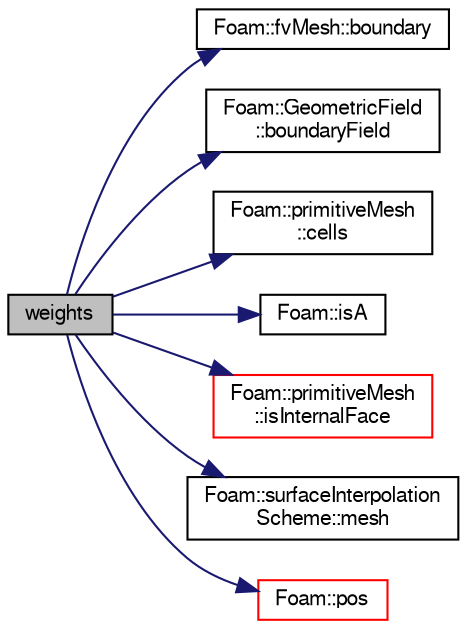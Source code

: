 digraph "weights"
{
  bgcolor="transparent";
  edge [fontname="FreeSans",fontsize="10",labelfontname="FreeSans",labelfontsize="10"];
  node [fontname="FreeSans",fontsize="10",shape=record];
  rankdir="LR";
  Node18 [label="weights",height=0.2,width=0.4,color="black", fillcolor="grey75", style="filled", fontcolor="black"];
  Node18 -> Node19 [color="midnightblue",fontsize="10",style="solid",fontname="FreeSans"];
  Node19 [label="Foam::fvMesh::boundary",height=0.2,width=0.4,color="black",URL="$a22766.html#a1fc8b179063cf5d6805da64ff1975126",tooltip="Return reference to boundary mesh. "];
  Node18 -> Node20 [color="midnightblue",fontsize="10",style="solid",fontname="FreeSans"];
  Node20 [label="Foam::GeometricField\l::boundaryField",height=0.2,width=0.4,color="black",URL="$a22434.html#a3c6c1a789b48ea0c5e8bff64f9c14f2d",tooltip="Return reference to GeometricBoundaryField. "];
  Node18 -> Node21 [color="midnightblue",fontsize="10",style="solid",fontname="FreeSans"];
  Node21 [label="Foam::primitiveMesh\l::cells",height=0.2,width=0.4,color="black",URL="$a27530.html#af19bf800d725a623c7b1d0101d65e7d3"];
  Node18 -> Node22 [color="midnightblue",fontsize="10",style="solid",fontname="FreeSans"];
  Node22 [label="Foam::isA",height=0.2,width=0.4,color="black",URL="$a21124.html#a7f38c7df863d37f5357047d27dab7711",tooltip="Check if a dynamic_cast to typeid is possible. "];
  Node18 -> Node23 [color="midnightblue",fontsize="10",style="solid",fontname="FreeSans"];
  Node23 [label="Foam::primitiveMesh\l::isInternalFace",height=0.2,width=0.4,color="red",URL="$a27530.html#ae3e48ad9ec4c5132ec7d3d702ad17c9e",tooltip="Return true if given face label is internal to the mesh. "];
  Node18 -> Node25 [color="midnightblue",fontsize="10",style="solid",fontname="FreeSans"];
  Node25 [label="Foam::surfaceInterpolation\lScheme::mesh",height=0.2,width=0.4,color="black",URL="$a23278.html#a470f06cfb9b6ee887cd85d63de275607",tooltip="Return mesh reference. "];
  Node18 -> Node26 [color="midnightblue",fontsize="10",style="solid",fontname="FreeSans"];
  Node26 [label="Foam::pos",height=0.2,width=0.4,color="red",URL="$a21124.html#a09a190b59f3d01b258bca0fa964a6212"];
}
